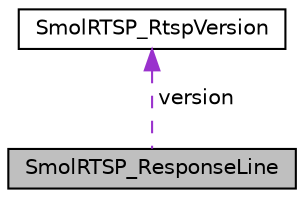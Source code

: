 digraph "SmolRTSP_ResponseLine"
{
 // LATEX_PDF_SIZE
  edge [fontname="Helvetica",fontsize="10",labelfontname="Helvetica",labelfontsize="10"];
  node [fontname="Helvetica",fontsize="10",shape=record];
  Node1 [label="SmolRTSP_ResponseLine",height=0.2,width=0.4,color="black", fillcolor="grey75", style="filled", fontcolor="black",tooltip="An RTSP response line."];
  Node2 -> Node1 [dir="back",color="darkorchid3",fontsize="10",style="dashed",label=" version" ,fontname="Helvetica"];
  Node2 [label="SmolRTSP_RtspVersion",height=0.2,width=0.4,color="black", fillcolor="white", style="filled",URL="$structSmolRTSP__RtspVersion.html",tooltip="An RTSP version."];
}

